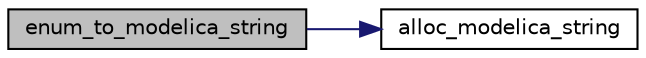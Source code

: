 digraph "enum_to_modelica_string"
{
  edge [fontname="Helvetica",fontsize="10",labelfontname="Helvetica",labelfontsize="10"];
  node [fontname="Helvetica",fontsize="10",shape=record];
  rankdir="LR";
  Node8 [label="enum_to_modelica_string",height=0.2,width=0.4,color="black", fillcolor="grey75", style="filled", fontcolor="black"];
  Node8 -> Node9 [color="midnightblue",fontsize="10",style="solid",fontname="Helvetica"];
  Node9 [label="alloc_modelica_string",height=0.2,width=0.4,color="black", fillcolor="white", style="filled",URL="$d9/d0a/modelica__string_8c.html#add1e8d341c9441788cfbf64f5331f94c"];
}
